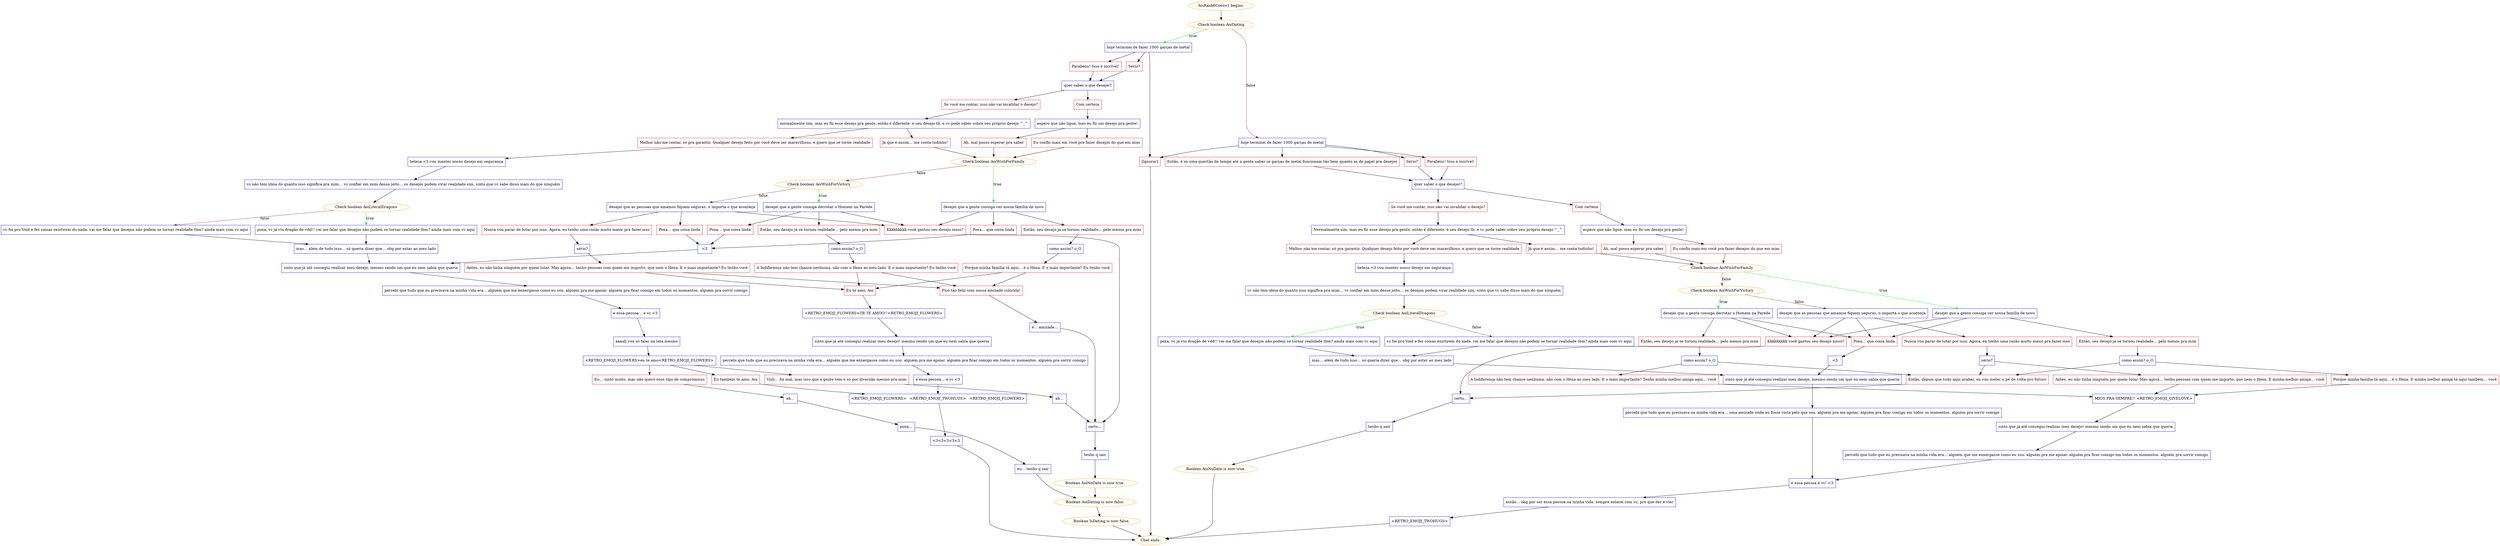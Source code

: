 digraph {
	"AoiRank6Convo1 begins." [color=orange];
		"AoiRank6Convo1 begins." -> j783435710;
	j783435710 [label="Check boolean AoiDating",color=orange];
		j783435710 -> j85899156 [label=true,color=green];
		j783435710 -> j1309472883 [label=false,color=brown];
	j85899156 [label="hoje terminei de fazer 1000 garças de metal",shape=box,color=blue];
		j85899156 -> j3197994316;
		j85899156 -> j762393680;
		j85899156 -> j1678137900;
	j1309472883 [label="hoje terminei de fazer 1000 garças de metal",shape=box,color=blue];
		j1309472883 -> j4064066985;
		j1309472883 -> j982994111;
		j1309472883 -> j3304653779;
		j1309472883 -> j1678137900;
	j3197994316 [label="Sério?",shape=box,color=red];
		j3197994316 -> j2285294549;
	j762393680 [label="Parabéns! Isso é incrível!",shape=box,color=red];
		j762393680 -> j2285294549;
	j1678137900 [label="[Ignorar]",shape=box,color=red];
		j1678137900 -> "Chat ends.";
	j4064066985 [label="Então, é só uma questão de tempo até a gente saber se garças de metal funcionam tão bem quanto as de papel pra desejos",shape=box,color=red];
		j4064066985 -> j1024706864;
	j982994111 [label="Sério?",shape=box,color=red];
		j982994111 -> j1024706864;
	j3304653779 [label="Parabéns! Isso é incrível!",shape=box,color=red];
		j3304653779 -> j1024706864;
	j2285294549 [label="quer saber o que desejei?",shape=box,color=blue];
		j2285294549 -> j998446509;
		j2285294549 -> j777398546;
	"Chat ends." [color=orange];
	j1024706864 [label="quer saber o que desejei?",shape=box,color=blue];
		j1024706864 -> j3873320774;
		j1024706864 -> j2824526087;
	j998446509 [label="Se você me contar, isso não vai invalidar o desejo?",shape=box,color=red];
		j998446509 -> j3844450156;
	j777398546 [label="Com certeza",shape=box,color=red];
		j777398546 -> j3676201028;
	j3873320774 [label="Se você me contar, isso não vai invalidar o desejo?",shape=box,color=red];
		j3873320774 -> j2337457648;
	j2824526087 [label="Com certeza",shape=box,color=red];
		j2824526087 -> j3493715906;
	j3844450156 [label="normalmente sim, mas eu fiz esse desejo pra gente, então é diferente. é seu desejo tb. e vc pode saber sobre seu próprio desejo ^_^",shape=box,color=blue];
		j3844450156 -> j1406594607;
		j3844450156 -> j3124294418;
	j3676201028 [label="espero que não ligue, mas eu fiz um desejo pra gente!",shape=box,color=blue];
		j3676201028 -> j1312578455;
		j3676201028 -> j3689020671;
	j2337457648 [label="Normalmente sim, mas eu fiz esse desejo pra gente, então é diferente. é seu desejo tb. e vc pode saber sobre seu próprio desejo ^_^",shape=box,color=blue];
		j2337457648 -> j740833617;
		j2337457648 -> j1902261487;
	j3493715906 [label="espero que não ligue, mas eu fiz um desejo pra gente!",shape=box,color=blue];
		j3493715906 -> j3911069715;
		j3493715906 -> j1829791965;
	j1406594607 [label="Melhor não me contar, só pra garantir. Qualquer desejo feito por você deve ser maravilhoso, e quero que se torne realidade",shape=box,color=red];
		j1406594607 -> j2821698450;
	j3124294418 [label="Já que é assim… me conta tudinho!",shape=box,color=red];
		j3124294418 -> j3247860844;
	j1312578455 [label="Eu confio mais em você pra fazer desejos do que em mim",shape=box,color=red];
		j1312578455 -> j3247860844;
	j3689020671 [label="Ah, mal posso esperar pra saber",shape=box,color=red];
		j3689020671 -> j3247860844;
	j740833617 [label="Melhor não me contar, só pra garantir. Qualquer desejo feito por você deve ser maravilhoso, e quero que se torne realidade",shape=box,color=red];
		j740833617 -> j1874292812;
	j1902261487 [label="Já que é assim… me conta tudinho!",shape=box,color=red];
		j1902261487 -> j828909921;
	j3911069715 [label="Eu confio mais em você pra fazer desejos do que em mim",shape=box,color=red];
		j3911069715 -> j828909921;
	j1829791965 [label="Ah, mal posso esperar pra saber",shape=box,color=red];
		j1829791965 -> j828909921;
	j2821698450 [label="beleza <3 vou manter nosso desejo em segurança",shape=box,color=blue];
		j2821698450 -> j2364074525;
	j3247860844 [label="Check boolean AoiWishForFamily",color=orange];
		j3247860844 -> j3624179896 [label=true,color=green];
		j3247860844 -> j703318390 [label=false,color=brown];
	j1874292812 [label="beleza <3 vou manter nosso desejo em segurança",shape=box,color=blue];
		j1874292812 -> j3528051800;
	j828909921 [label="Check boolean AoiWishForFamily",color=orange];
		j828909921 -> j4255042781 [label=true,color=green];
		j828909921 -> j960399770 [label=false,color=brown];
	j2364074525 [label="vc não tem ideia do quanto isso significa pra mim… vc confiar em mim desse jeito… os desejos podem virar realidade sim, sinto que vc sabe disso mais do que ninguém",shape=box,color=blue];
		j2364074525 -> j115447101;
	j3624179896 [label="desejei que a gente consiga ver nossa família de novo",shape=box,color=blue];
		j3624179896 -> j2375204878;
		j3624179896 -> j854607542;
		j3624179896 -> j317274471;
	j703318390 [label="Check boolean AoiWishForVictory",color=orange];
		j703318390 -> j3064931114 [label=true,color=green];
		j703318390 -> j2398007241 [label=false,color=brown];
	j3528051800 [label="vc não tem ideia do quanto isso significa pra mim… vc confiar em mim desse jeito… os desejos podem virar realidade sim, sinto que vc sabe disso mais do que ninguém",shape=box,color=blue];
		j3528051800 -> j3584024800;
	j4255042781 [label="desejei que a gente consiga ver nossa família de novo",shape=box,color=blue];
		j4255042781 -> j3288924304;
		j4255042781 -> j347323910;
		j4255042781 -> j289492267;
	j960399770 [label="Check boolean AoiWishForVictory",color=orange];
		j960399770 -> j3899460598 [label=true,color=green];
		j960399770 -> j184641839 [label=false,color=brown];
	j115447101 [label="Check boolean AoiLiteralDragons",color=orange];
		j115447101 -> j4280530789 [label=true,color=green];
		j115447101 -> j1682623894 [label=false,color=brown];
	j2375204878 [label="Então, seu desejo já se tornou realidade… pelo menos pra mim",shape=box,color=red];
		j2375204878 -> j1584897411;
	j854607542 [label="Poxa… que coisa linda",shape=box,color=red];
		j854607542 -> j169006845;
	j317274471 [label="Kkkkkkkkk você gastou seu desejo nisso?",shape=box,color=red];
		j317274471 -> j1163629801;
	j3064931114 [label="desejei que a gente consiga derrotar o Homem na Parede",shape=box,color=blue];
		j3064931114 -> j4097018327;
		j3064931114 -> j1586961915;
		j3064931114 -> j317274471;
	j2398007241 [label="desejei que as pessoas que amamos fiquem seguras, n importa o que aconteça",shape=box,color=blue];
		j2398007241 -> j2081627550;
		j2398007241 -> j857884434;
		j2398007241 -> j317274471;
	j3584024800 [label="Check boolean AoiLiteralDragons",color=orange];
		j3584024800 -> j3948097051 [label=true,color=green];
		j3584024800 -> j2855778692 [label=false,color=brown];
	j3288924304 [label="Então, seu desejo já se tornou realidade… pelo menos pra mim",shape=box,color=red];
		j3288924304 -> j3991065085;
	j347323910 [label="Poxa… que coisa linda",shape=box,color=red];
		j347323910 -> j2795771430;
	j289492267 [label="Kkkkkkkkk você gastou seu desejo nisso?",shape=box,color=red];
		j289492267 -> j1363011400;
	j3899460598 [label="desejei que a gente consiga derrotar o Homem na Parede",shape=box,color=blue];
		j3899460598 -> j3920415703;
		j3899460598 -> j347323910;
		j3899460598 -> j289492267;
	j184641839 [label="desejei que as pessoas que amamos fiquem seguras, n importa o que aconteça",shape=box,color=blue];
		j184641839 -> j1611592637;
		j184641839 -> j347323910;
		j184641839 -> j289492267;
	j4280530789 [label="poxa, vc já viu dragão de vdd!! vai me falar que desejos não podem se tornar realidade tbm? ainda mais com vc aqui",shape=box,color=blue];
		j4280530789 -> j1591518208;
	j1682623894 [label="vc foi pro Void e fez coisas existirem do nada. vai me falar que desejos não podem se tornar realidade tbm? ainda mais com vc aqui",shape=box,color=blue];
		j1682623894 -> j1591518208;
	j1584897411 [label="como assim? o_O",shape=box,color=blue];
		j1584897411 -> j2727513491;
	j169006845 [label="<3",shape=box,color=blue];
		j169006845 -> j138031747;
	j1163629801 [label="certo…",shape=box,color=blue];
		j1163629801 -> j2296412527;
	j4097018327 [label="Então, seu desejo já se tornou realidade… pelo menos pra mim",shape=box,color=red];
		j4097018327 -> j2228485256;
	j1586961915 [label="Poxa… que coisa linda",shape=box,color=red];
		j1586961915 -> j169006845;
	j2081627550 [label="Nunca vou parar de lutar por isso. Agora, eu tenho uma razão muito maior pra fazer isso",shape=box,color=red];
		j2081627550 -> j3091496162;
	j857884434 [label="Poxa… que coisa linda",shape=box,color=red];
		j857884434 -> j169006845;
	j3948097051 [label="poxa, vc já viu dragão de vdd!! vai me falar que desejos não podem se tornar realidade tbm? ainda mais com vc aqui",shape=box,color=blue];
		j3948097051 -> j2781526210;
	j2855778692 [label="vc foi pro Void e fez coisas existirem do nada. vai me falar que desejos não podem se tornar realidade tbm? ainda mais com vc aqui",shape=box,color=blue];
		j2855778692 -> j2781526210;
	j3991065085 [label="como assim? o_O",shape=box,color=blue];
		j3991065085 -> j1575068429;
		j3991065085 -> j2660559026;
	j2795771430 [label="<3",shape=box,color=blue];
		j2795771430 -> j1088424268;
	j1363011400 [label="certo…",shape=box,color=blue];
		j1363011400 -> j2155166623;
	j3920415703 [label="Então, seu desejo já se tornou realidade… pelo menos pra mim",shape=box,color=red];
		j3920415703 -> j891124206;
	j1611592637 [label="Nunca vou parar de lutar por isso. Agora, eu tenho uma razão muito maior pra fazer isso",shape=box,color=red];
		j1611592637 -> j72221055;
	j1591518208 [label="mas… além de tudo isso… só queria dizer que… obg por estar ao meu lado",shape=box,color=blue];
		j1591518208 -> j138031747;
	j2727513491 [label="Porque minha família tá aqui… é o Hexa. E o mais importante? Eu tenho você",shape=box,color=red];
		j2727513491 -> j1854589883;
		j2727513491 -> j592801275;
	j138031747 [label="sinto que já até consegui realizar meu desejo, mesmo sendo um que eu nem sabia que queria",shape=box,color=blue];
		j138031747 -> j1506559380;
	j2296412527 [label="tenho q sair",shape=box,color=blue];
		j2296412527 -> j2447544522;
	j2228485256 [label="como assim? o_O",shape=box,color=blue];
		j2228485256 -> j1721785033;
	j3091496162 [label="sério?",shape=box,color=blue];
		j3091496162 -> j4121716471;
	j2781526210 [label="mas… além de tudo isso… só queria dizer que… obg por estar ao meu lado",shape=box,color=blue];
		j2781526210 -> j1088424268;
	j1575068429 [label="Porque minha família tá aqui… é o Hexa. E minha melhor amiga tá aqui também… você",shape=box,color=red];
		j1575068429 -> j794434934;
	j2660559026 [label="Então, depois que tudo aqui acabar, eu vou meter o pé de volta pro futuro",shape=box,color=red];
		j2660559026 -> j1363011400;
	j1088424268 [label="sinto que já até consegui realizar meu desejo, mesmo sendo um que eu nem sabia que queria",shape=box,color=blue];
		j1088424268 -> j2378145444;
	j2155166623 [label="tenho q sair",shape=box,color=blue];
		j2155166623 -> j2246494386;
	j891124206 [label="como assim? o_O",shape=box,color=blue];
		j891124206 -> j1871870759;
		j891124206 -> j2660559026;
	j72221055 [label="sério?",shape=box,color=blue];
		j72221055 -> j2879703324;
		j72221055 -> j2660559026;
	j1854589883 [label="Eu te amo, Aoi",shape=box,color=red];
		j1854589883 -> j1452605830;
	j592801275 [label="Fico tão feliz com nossa amizade colorida!",shape=box,color=red];
		j592801275 -> j3819022880;
	j1506559380 [label="percebi que tudo que eu precisava na minha vida era… alguém que me enxergasse como eu sou. alguém pra me apoiar. alguém pra ficar comigo em todos os momentos. alguém pra sorrir comigo",shape=box,color=blue];
		j1506559380 -> j1808622324;
	j2447544522 [label="Boolean AoiNoDate is now true.",color=orange];
		j2447544522 -> j2417470976;
	j1721785033 [label="A Indiferença não tem chance nenhuma, não com o Hexa ao meu lado. E o mais importante? Eu tenho você",shape=box,color=red];
		j1721785033 -> j1854589883;
		j1721785033 -> j592801275;
	j4121716471 [label="Antes, eu não tinha ninguém por quem lutar. Mas agora… tenho pessoas com quem me importo, que nem o Hexa. E o mais importante? Eu tenho você",shape=box,color=red];
		j4121716471 -> j1854589883;
		j4121716471 -> j592801275;
	j794434934 [label="MIGS PRA SEMPRE!! <RETRO_EMOJI_GIVELOVE>",shape=box,color=blue];
		j794434934 -> j1796489851;
	j2378145444 [label="percebi que tudo que eu precisava na minha vida era… uma amizade onde eu fosse vista pelo que sou. alguém pra me apoiar. alguém pra ficar comigo em todos os momentos. alguém pra sorrir comigo",shape=box,color=blue];
		j2378145444 -> j20728723;
	j2246494386 [label="Boolean AoiNoDate is now true.",color=orange];
		j2246494386 -> "Chat ends.";
	j1871870759 [label="A Indiferença não tem chance nenhuma, não com o Hexa ao meu lado. E o mais importante? Tenho minha melhor amiga aqui… você",shape=box,color=red];
		j1871870759 -> j794434934;
	j2879703324 [label="Antes, eu não tinha ninguém por quem lutar. Mas agora… tenho pessoas com quem me importo, que nem o Hexa. E minha melhor amiga… você",shape=box,color=red];
		j2879703324 -> j794434934;
	j1452605830 [label="<RETRO_EMOJI_FLOWERS>TB TE AMOO!!<RETRO_EMOJI_FLOWERS>",shape=box,color=blue];
		j1452605830 -> j2149983573;
	j3819022880 [label="é… amizade…",shape=box,color=blue];
		j3819022880 -> j1163629801;
	j1808622324 [label="e essa pessoa… é vc <3",shape=box,color=blue];
		j1808622324 -> j2617487867;
	j2417470976 [label="Boolean AoiDating is now false.",color=orange];
		j2417470976 -> j178902881;
	j1796489851 [label="sinto que já até consegui realizar meu desejo! mesmo sendo um que eu nem sabia que queria",shape=box,color=blue];
		j1796489851 -> j1327665043;
	j20728723 [label="e essa pessoa é vc! <3",shape=box,color=blue];
		j20728723 -> j479431335;
	j2149983573 [label="sinto que já até consegui realizar meu desejo! mesmo sendo um que eu nem sabia que queria",shape=box,color=blue];
		j2149983573 -> j2931977224;
	j2617487867 [label="aaaah vou só falar na lata mesmo",shape=box,color=blue];
		j2617487867 -> j3386030296;
	j178902881 [label="Boolean IsDating is now false.",color=orange];
		j178902881 -> "Chat ends.";
	j1327665043 [label="percebi que tudo que eu precisava na minha vida era… alguém que me enxergasse como eu sou. alguém pra me apoiar. alguém pra ficar comigo em todos os momentos. alguém pra sorrir comigo",shape=box,color=blue];
		j1327665043 -> j20728723;
	j479431335 [label="então… obg por ser essa pessoa na minha vida. sempre estarei com vc, pro que der e vier",shape=box,color=blue];
		j479431335 -> j2792338544;
	j2931977224 [label="percebi que tudo que eu precisava na minha vida era… alguém que me enxergasse como eu sou. alguém pra me apoiar. alguém pra ficar comigo em todos os momentos. alguém pra sorrir comigo",shape=box,color=blue];
		j2931977224 -> j1038143506;
	j3386030296 [label="<RETRO_EMOJI_FLOWERS>eu te amo<RETRO_EMOJI_FLOWERS>",shape=box,color=blue];
		j3386030296 -> j1886212064;
		j3386030296 -> j4252797692;
		j3386030296 -> j381100629;
	j2792338544 [label="<RETRO_EMOJI_TWOHUGS>",shape=box,color=blue];
		j2792338544 -> "Chat ends.";
	j1038143506 [label="e essa pessoa… é vc <3",shape=box,color=blue];
		j1038143506 -> j3358652932;
	j1886212064 [label="Eu também te amo, Aoi",shape=box,color=red];
		j1886212064 -> j3358652932;
	j4252797692 [label="Eu… sinto muito, mas não quero esse tipo de compromisso",shape=box,color=red];
		j4252797692 -> j1262681597;
	j381100629 [label="Vish… foi mal, mas isso que a gente tem é só por diversão mesmo pra mim",shape=box,color=red];
		j381100629 -> j2832220941;
	j3358652932 [label="<RETRO_EMOJI_FLOWERS>   <RETRO_EMOJI_TWOHUGS>   <RETRO_EMOJI_FLOWERS>",shape=box,color=blue];
		j3358652932 -> j492764616;
	j1262681597 [label="ah…",shape=box,color=blue];
		j1262681597 -> j583792241;
	j2832220941 [label="ah…",shape=box,color=blue];
		j2832220941 -> j1163629801;
	j492764616 [label="<3<3<3<3<3",shape=box,color=blue];
		j492764616 -> "Chat ends.";
	j583792241 [label="poxa…",shape=box,color=blue];
		j583792241 -> j3658498612;
	j3658498612 [label="eu… tenho q sair",shape=box,color=blue];
		j3658498612 -> j2417470976;
}